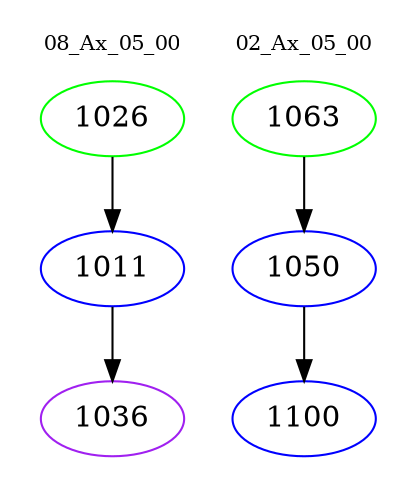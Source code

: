 digraph{
subgraph cluster_0 {
color = white
label = "08_Ax_05_00";
fontsize=10;
T0_1026 [label="1026", color="green"]
T0_1026 -> T0_1011 [color="black"]
T0_1011 [label="1011", color="blue"]
T0_1011 -> T0_1036 [color="black"]
T0_1036 [label="1036", color="purple"]
}
subgraph cluster_1 {
color = white
label = "02_Ax_05_00";
fontsize=10;
T1_1063 [label="1063", color="green"]
T1_1063 -> T1_1050 [color="black"]
T1_1050 [label="1050", color="blue"]
T1_1050 -> T1_1100 [color="black"]
T1_1100 [label="1100", color="blue"]
}
}
